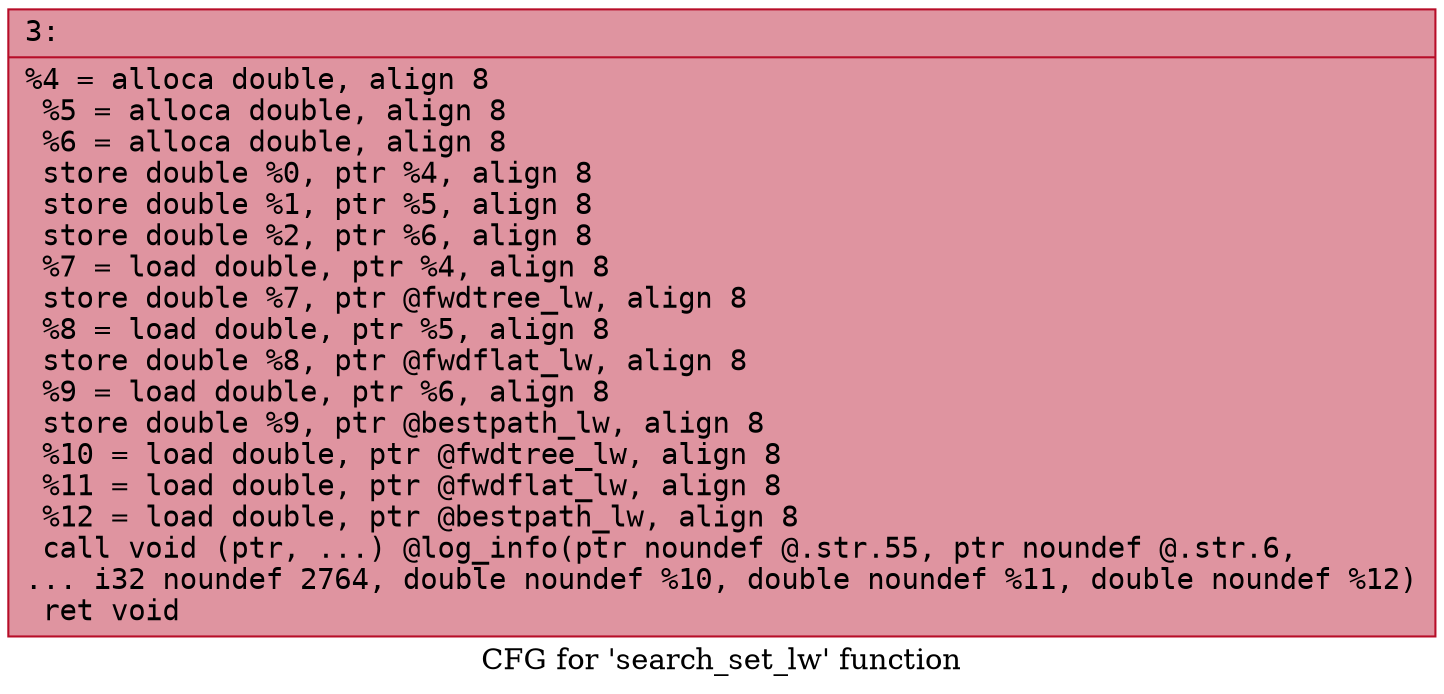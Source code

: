 digraph "CFG for 'search_set_lw' function" {
	label="CFG for 'search_set_lw' function";

	Node0x600002005770 [shape=record,color="#b70d28ff", style=filled, fillcolor="#b70d2870" fontname="Courier",label="{3:\l|  %4 = alloca double, align 8\l  %5 = alloca double, align 8\l  %6 = alloca double, align 8\l  store double %0, ptr %4, align 8\l  store double %1, ptr %5, align 8\l  store double %2, ptr %6, align 8\l  %7 = load double, ptr %4, align 8\l  store double %7, ptr @fwdtree_lw, align 8\l  %8 = load double, ptr %5, align 8\l  store double %8, ptr @fwdflat_lw, align 8\l  %9 = load double, ptr %6, align 8\l  store double %9, ptr @bestpath_lw, align 8\l  %10 = load double, ptr @fwdtree_lw, align 8\l  %11 = load double, ptr @fwdflat_lw, align 8\l  %12 = load double, ptr @bestpath_lw, align 8\l  call void (ptr, ...) @log_info(ptr noundef @.str.55, ptr noundef @.str.6,\l... i32 noundef 2764, double noundef %10, double noundef %11, double noundef %12)\l  ret void\l}"];
}
